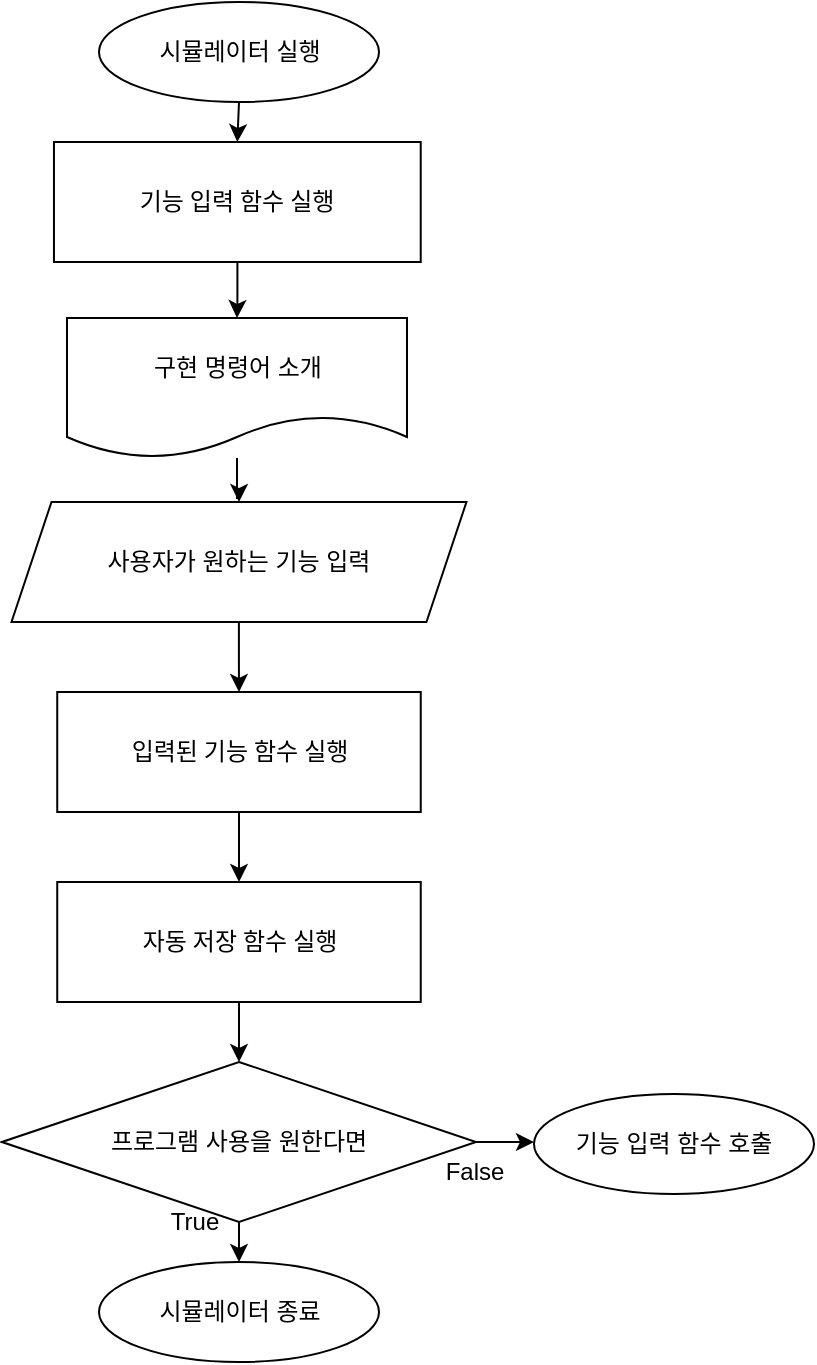 <mxfile version="13.9.9" type="device"><diagram id="ubow2qTGX8DFZm3WDx6l" name="Page-1"><mxGraphModel dx="1086" dy="806" grid="1" gridSize="10" guides="1" tooltips="1" connect="1" arrows="1" fold="1" page="1" pageScale="1" pageWidth="1390" pageHeight="980" math="0" shadow="0"><root><mxCell id="0"/><mxCell id="1" parent="0"/><mxCell id="TG7QXEfmP0LjJ2ScFU4a-11" style="edgeStyle=orthogonalEdgeStyle;rounded=0;orthogonalLoop=1;jettySize=auto;html=1;exitX=0.5;exitY=1;exitDx=0;exitDy=0;entryX=0.5;entryY=0;entryDx=0;entryDy=0;" parent="1" source="TG7QXEfmP0LjJ2ScFU4a-1" target="F-j9IP74AY9WtpSyIPss-2" edge="1"><mxGeometry relative="1" as="geometry"><mxPoint x="493" y="140" as="targetPoint"/></mxGeometry></mxCell><mxCell id="TG7QXEfmP0LjJ2ScFU4a-1" value="시뮬레이터 실행" style="ellipse;whiteSpace=wrap;html=1;" parent="1" vertex="1"><mxGeometry x="428.5" y="30" width="140" height="50" as="geometry"/></mxCell><mxCell id="BAiDIEft37hp_7hG30-J-3" style="edgeStyle=orthogonalEdgeStyle;rounded=0;orthogonalLoop=1;jettySize=auto;html=1;entryX=0.5;entryY=0;entryDx=0;entryDy=0;" parent="1" source="TG7QXEfmP0LjJ2ScFU4a-2" target="F-j9IP74AY9WtpSyIPss-5" edge="1"><mxGeometry relative="1" as="geometry"/></mxCell><mxCell id="TG7QXEfmP0LjJ2ScFU4a-2" value="구현 명령어 소개" style="shape=document;whiteSpace=wrap;html=1;boundedLbl=1;" parent="1" vertex="1"><mxGeometry x="412.5" y="188" width="170" height="70" as="geometry"/></mxCell><mxCell id="BAiDIEft37hp_7hG30-J-1" value="" style="edgeStyle=orthogonalEdgeStyle;rounded=0;orthogonalLoop=1;jettySize=auto;html=1;" parent="1" source="F-j9IP74AY9WtpSyIPss-2" target="TG7QXEfmP0LjJ2ScFU4a-2" edge="1"><mxGeometry relative="1" as="geometry"/></mxCell><mxCell id="F-j9IP74AY9WtpSyIPss-2" value="기능 입력 함수 실행" style="rounded=0;whiteSpace=wrap;html=1;labelBackgroundColor=none;fontFamily=나눔스퀘어라운드 Bold;" parent="1" vertex="1"><mxGeometry x="405.98" y="100" width="183.38" height="60" as="geometry"/></mxCell><mxCell id="BAiDIEft37hp_7hG30-J-9" value="" style="edgeStyle=orthogonalEdgeStyle;rounded=0;orthogonalLoop=1;jettySize=auto;html=1;" parent="1" source="F-j9IP74AY9WtpSyIPss-3" target="F-j9IP74AY9WtpSyIPss-8" edge="1"><mxGeometry relative="1" as="geometry"/></mxCell><mxCell id="F-j9IP74AY9WtpSyIPss-3" value="입력된 기능 함수 실행" style="rounded=0;whiteSpace=wrap;html=1;labelBackgroundColor=none;fontFamily=나눔스퀘어라운드 Bold;" parent="1" vertex="1"><mxGeometry x="407.62" y="375" width="181.75" height="60" as="geometry"/></mxCell><mxCell id="BAiDIEft37hp_7hG30-J-4" value="" style="edgeStyle=orthogonalEdgeStyle;rounded=0;orthogonalLoop=1;jettySize=auto;html=1;" parent="1" source="F-j9IP74AY9WtpSyIPss-5" target="F-j9IP74AY9WtpSyIPss-3" edge="1"><mxGeometry relative="1" as="geometry"/></mxCell><mxCell id="F-j9IP74AY9WtpSyIPss-5" value="사용자가 원하는 기능 입력" style="shape=parallelogram;perimeter=parallelogramPerimeter;whiteSpace=wrap;html=1;fixedSize=1;" parent="1" vertex="1"><mxGeometry x="384.74" y="280" width="227.49" height="60" as="geometry"/></mxCell><mxCell id="BAiDIEft37hp_7hG30-J-10" value="" style="edgeStyle=orthogonalEdgeStyle;rounded=0;orthogonalLoop=1;jettySize=auto;html=1;" parent="1" source="F-j9IP74AY9WtpSyIPss-8" target="F-j9IP74AY9WtpSyIPss-12" edge="1"><mxGeometry relative="1" as="geometry"/></mxCell><mxCell id="F-j9IP74AY9WtpSyIPss-8" value="자동 저장 함수 실행" style="rounded=0;whiteSpace=wrap;html=1;labelBackgroundColor=none;fontFamily=나눔스퀘어라운드 Bold;" parent="1" vertex="1"><mxGeometry x="407.62" y="470" width="181.75" height="60" as="geometry"/></mxCell><mxCell id="BAiDIEft37hp_7hG30-J-11" value="" style="edgeStyle=orthogonalEdgeStyle;rounded=0;orthogonalLoop=1;jettySize=auto;html=1;" parent="1" source="F-j9IP74AY9WtpSyIPss-12" edge="1"><mxGeometry relative="1" as="geometry"><mxPoint x="498.5" y="660" as="targetPoint"/></mxGeometry></mxCell><mxCell id="BAiDIEft37hp_7hG30-J-12" value="" style="edgeStyle=orthogonalEdgeStyle;rounded=0;orthogonalLoop=1;jettySize=auto;html=1;" parent="1" source="F-j9IP74AY9WtpSyIPss-12" edge="1"><mxGeometry relative="1" as="geometry"><mxPoint x="645.98" y="600" as="targetPoint"/></mxGeometry></mxCell><mxCell id="F-j9IP74AY9WtpSyIPss-12" value="프로그램 사용을 원한다면" style="rhombus;whiteSpace=wrap;html=1;" parent="1" vertex="1"><mxGeometry x="380" y="560" width="237" height="80" as="geometry"/></mxCell><mxCell id="F-j9IP74AY9WtpSyIPss-13" value="True" style="text;html=1;align=center;verticalAlign=middle;resizable=0;points=[];autosize=1;" parent="1" vertex="1"><mxGeometry x="455.98" y="630" width="40" height="20" as="geometry"/></mxCell><mxCell id="F-j9IP74AY9WtpSyIPss-14" value="False" style="text;html=1;align=center;verticalAlign=middle;resizable=0;points=[];autosize=1;" parent="1" vertex="1"><mxGeometry x="595.98" y="605" width="40" height="20" as="geometry"/></mxCell><mxCell id="L87MzRq7p4nfvIKsE5tV-1" value="시뮬레이터 종료" style="ellipse;whiteSpace=wrap;html=1;" vertex="1" parent="1"><mxGeometry x="428.5" y="660" width="140" height="50" as="geometry"/></mxCell><mxCell id="L87MzRq7p4nfvIKsE5tV-2" value="기능 입력 함수 호출" style="ellipse;whiteSpace=wrap;html=1;" vertex="1" parent="1"><mxGeometry x="646" y="576" width="140" height="50" as="geometry"/></mxCell></root></mxGraphModel></diagram></mxfile>